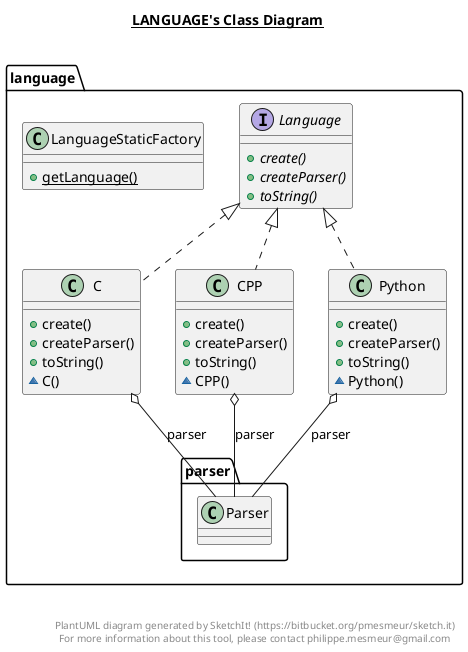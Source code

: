 @startuml

title __LANGUAGE's Class Diagram__\n

  namespace language {
    class language.C {
        + create()
        + createParser()
        + toString()
        ~ C()
    }
  }
  

  namespace language {
    class language.CPP {
        + create()
        + createParser()
        + toString()
        ~ CPP()
    }
  }
  

  namespace language {
    interface language.Language {
        {abstract} + create()
        {abstract} + createParser()
        {abstract} + toString()
    }
  }
  

  namespace language {
    class language.LanguageStaticFactory {
        {static} + getLanguage()
    }
  }
  

  namespace language {
    class language.Python {
        + create()
        + createParser()
        + toString()
        ~ Python()
    }
  }
  

  language.C .up.|> language.Language
  language.C o-- language.parser.Parser : parser
  language.CPP .up.|> language.Language
  language.CPP o-- language.parser.Parser : parser
  language.Python .up.|> language.Language
  language.Python o-- language.parser.Parser : parser


right footer


PlantUML diagram generated by SketchIt! (https://bitbucket.org/pmesmeur/sketch.it)
For more information about this tool, please contact philippe.mesmeur@gmail.com
endfooter

@enduml

